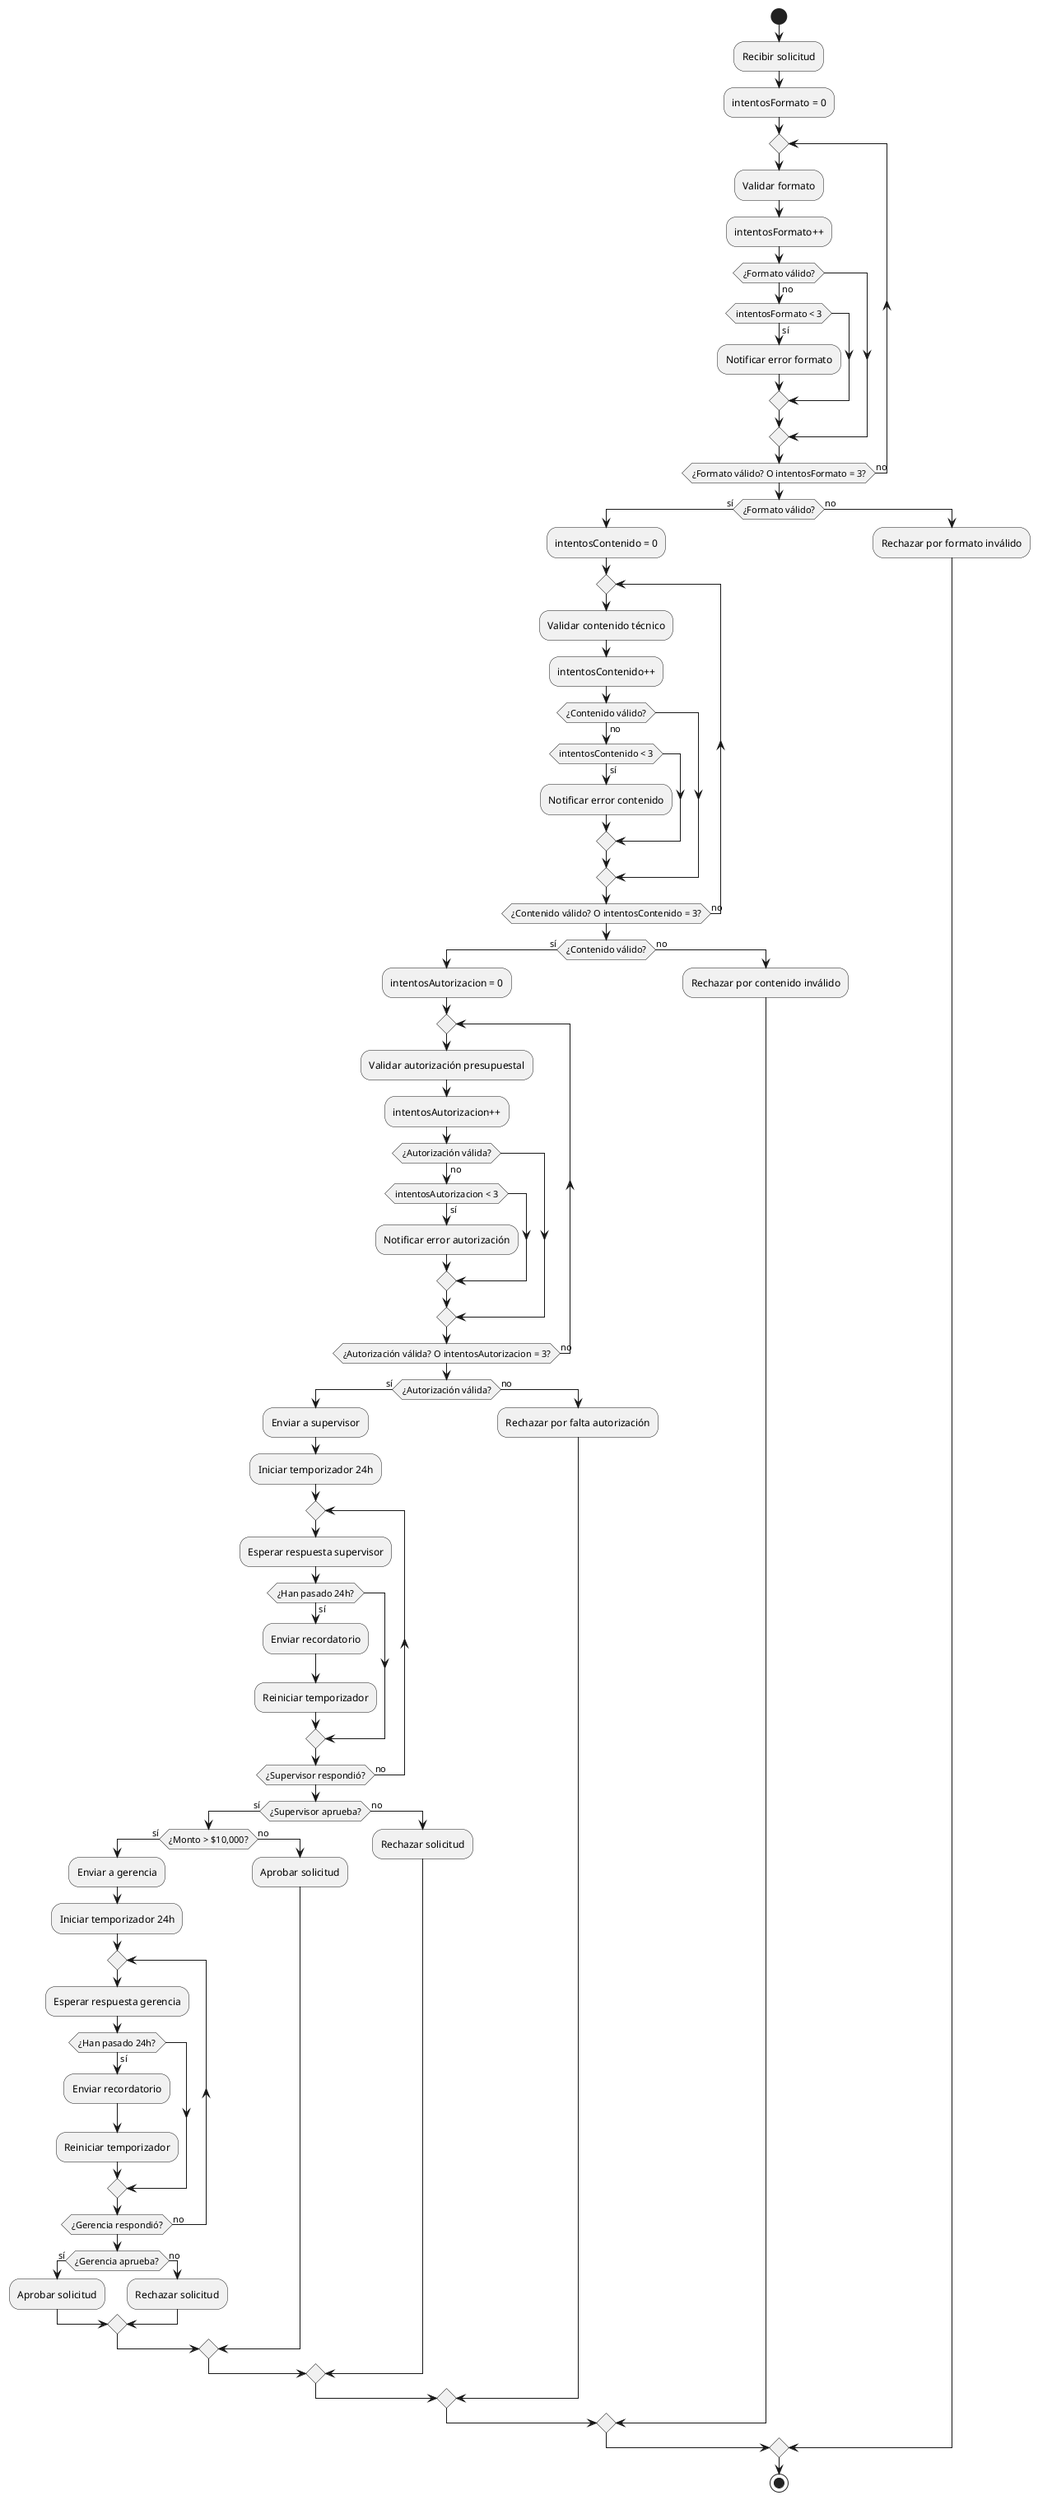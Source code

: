@startuml
start
:Recibir solicitud;
:intentosFormato = 0;

repeat
  :Validar formato;
  :intentosFormato++;
  if (¿Formato válido?) then (no)
    if (intentosFormato < 3) then (sí)
      :Notificar error formato;
    endif
  endif
repeat while (¿Formato válido? O intentosFormato = 3?) is (no)

if (¿Formato válido?) then (sí)
  :intentosContenido = 0;
  
  repeat
    :Validar contenido técnico;
    :intentosContenido++;
    if (¿Contenido válido?) then (no)
      if (intentosContenido < 3) then (sí)
        :Notificar error contenido;
      endif
    endif
  repeat while (¿Contenido válido? O intentosContenido = 3?) is (no)
  
  if (¿Contenido válido?) then (sí)
    :intentosAutorizacion = 0;
    
    repeat
      :Validar autorización presupuestal;
      :intentosAutorizacion++;
      if (¿Autorización válida?) then (no)
        if (intentosAutorizacion < 3) then (sí)
          :Notificar error autorización;
        endif
      endif
    repeat while (¿Autorización válida? O intentosAutorizacion = 3?) is (no)
    
    if (¿Autorización válida?) then (sí)
      :Enviar a supervisor;
      :Iniciar temporizador 24h;
      
      repeat
        :Esperar respuesta supervisor;
        if (¿Han pasado 24h?) then (sí)
          :Enviar recordatorio;
          :Reiniciar temporizador;
        endif
      repeat while (¿Supervisor respondió?) is (no)
      
      if (¿Supervisor aprueba?) then (sí)
        if (¿Monto > $10,000?) then (sí)
          :Enviar a gerencia;
          :Iniciar temporizador 24h;
          
          repeat
            :Esperar respuesta gerencia;
            if (¿Han pasado 24h?) then (sí)
              :Enviar recordatorio;
              :Reiniciar temporizador;
            endif
          repeat while (¿Gerencia respondió?) is (no)
          
          if (¿Gerencia aprueba?) then (sí)
            :Aprobar solicitud;
          else (no)
            :Rechazar solicitud;
          endif
        else (no)
          :Aprobar solicitud;
        endif
      else (no)
        :Rechazar solicitud;
      endif
    else (no)
      :Rechazar por falta autorización;
    endif
  else (no)
    :Rechazar por contenido inválido;
  endif
else (no)
  :Rechazar por formato inválido;
endif

stop
@enduml